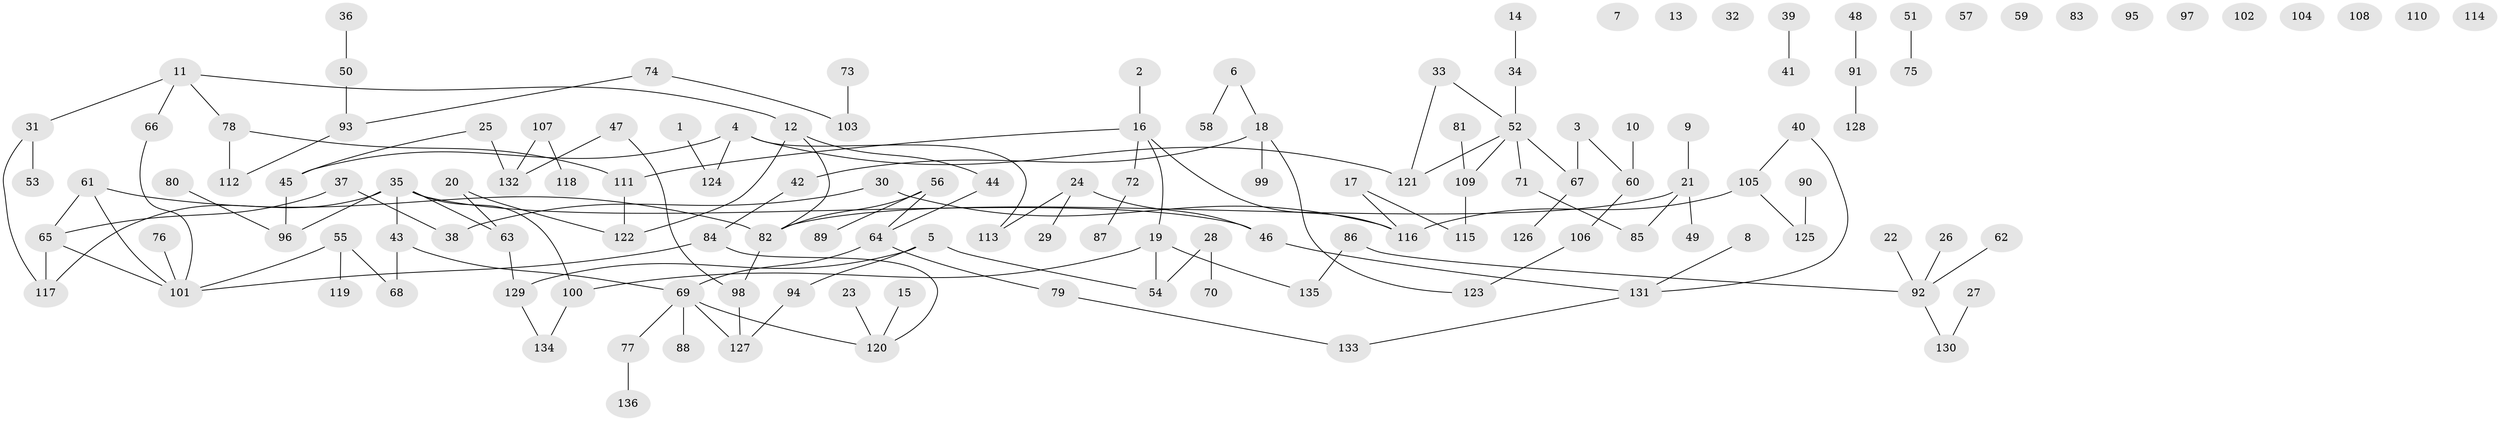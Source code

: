 // Generated by graph-tools (version 1.1) at 2025/12/03/09/25 04:12:54]
// undirected, 136 vertices, 142 edges
graph export_dot {
graph [start="1"]
  node [color=gray90,style=filled];
  1;
  2;
  3;
  4;
  5;
  6;
  7;
  8;
  9;
  10;
  11;
  12;
  13;
  14;
  15;
  16;
  17;
  18;
  19;
  20;
  21;
  22;
  23;
  24;
  25;
  26;
  27;
  28;
  29;
  30;
  31;
  32;
  33;
  34;
  35;
  36;
  37;
  38;
  39;
  40;
  41;
  42;
  43;
  44;
  45;
  46;
  47;
  48;
  49;
  50;
  51;
  52;
  53;
  54;
  55;
  56;
  57;
  58;
  59;
  60;
  61;
  62;
  63;
  64;
  65;
  66;
  67;
  68;
  69;
  70;
  71;
  72;
  73;
  74;
  75;
  76;
  77;
  78;
  79;
  80;
  81;
  82;
  83;
  84;
  85;
  86;
  87;
  88;
  89;
  90;
  91;
  92;
  93;
  94;
  95;
  96;
  97;
  98;
  99;
  100;
  101;
  102;
  103;
  104;
  105;
  106;
  107;
  108;
  109;
  110;
  111;
  112;
  113;
  114;
  115;
  116;
  117;
  118;
  119;
  120;
  121;
  122;
  123;
  124;
  125;
  126;
  127;
  128;
  129;
  130;
  131;
  132;
  133;
  134;
  135;
  136;
  1 -- 124;
  2 -- 16;
  3 -- 60;
  3 -- 67;
  4 -- 45;
  4 -- 113;
  4 -- 121;
  4 -- 124;
  5 -- 54;
  5 -- 94;
  5 -- 129;
  6 -- 18;
  6 -- 58;
  8 -- 131;
  9 -- 21;
  10 -- 60;
  11 -- 12;
  11 -- 31;
  11 -- 66;
  11 -- 78;
  12 -- 44;
  12 -- 82;
  12 -- 122;
  14 -- 34;
  15 -- 120;
  16 -- 19;
  16 -- 72;
  16 -- 111;
  16 -- 116;
  17 -- 115;
  17 -- 116;
  18 -- 42;
  18 -- 99;
  18 -- 123;
  19 -- 54;
  19 -- 100;
  19 -- 135;
  20 -- 63;
  20 -- 122;
  21 -- 49;
  21 -- 82;
  21 -- 85;
  22 -- 92;
  23 -- 120;
  24 -- 29;
  24 -- 46;
  24 -- 113;
  25 -- 45;
  25 -- 132;
  26 -- 92;
  27 -- 130;
  28 -- 54;
  28 -- 70;
  30 -- 38;
  30 -- 116;
  31 -- 53;
  31 -- 117;
  33 -- 52;
  33 -- 121;
  34 -- 52;
  35 -- 43;
  35 -- 46;
  35 -- 63;
  35 -- 96;
  35 -- 100;
  35 -- 117;
  36 -- 50;
  37 -- 38;
  37 -- 65;
  39 -- 41;
  40 -- 105;
  40 -- 131;
  42 -- 84;
  43 -- 68;
  43 -- 69;
  44 -- 64;
  45 -- 96;
  46 -- 131;
  47 -- 98;
  47 -- 132;
  48 -- 91;
  50 -- 93;
  51 -- 75;
  52 -- 67;
  52 -- 71;
  52 -- 109;
  52 -- 121;
  55 -- 68;
  55 -- 101;
  55 -- 119;
  56 -- 64;
  56 -- 82;
  56 -- 89;
  60 -- 106;
  61 -- 65;
  61 -- 82;
  61 -- 101;
  62 -- 92;
  63 -- 129;
  64 -- 69;
  64 -- 79;
  65 -- 101;
  65 -- 117;
  66 -- 101;
  67 -- 126;
  69 -- 77;
  69 -- 88;
  69 -- 120;
  69 -- 127;
  71 -- 85;
  72 -- 87;
  73 -- 103;
  74 -- 93;
  74 -- 103;
  76 -- 101;
  77 -- 136;
  78 -- 111;
  78 -- 112;
  79 -- 133;
  80 -- 96;
  81 -- 109;
  82 -- 98;
  84 -- 101;
  84 -- 120;
  86 -- 92;
  86 -- 135;
  90 -- 125;
  91 -- 128;
  92 -- 130;
  93 -- 112;
  94 -- 127;
  98 -- 127;
  100 -- 134;
  105 -- 116;
  105 -- 125;
  106 -- 123;
  107 -- 118;
  107 -- 132;
  109 -- 115;
  111 -- 122;
  129 -- 134;
  131 -- 133;
}
